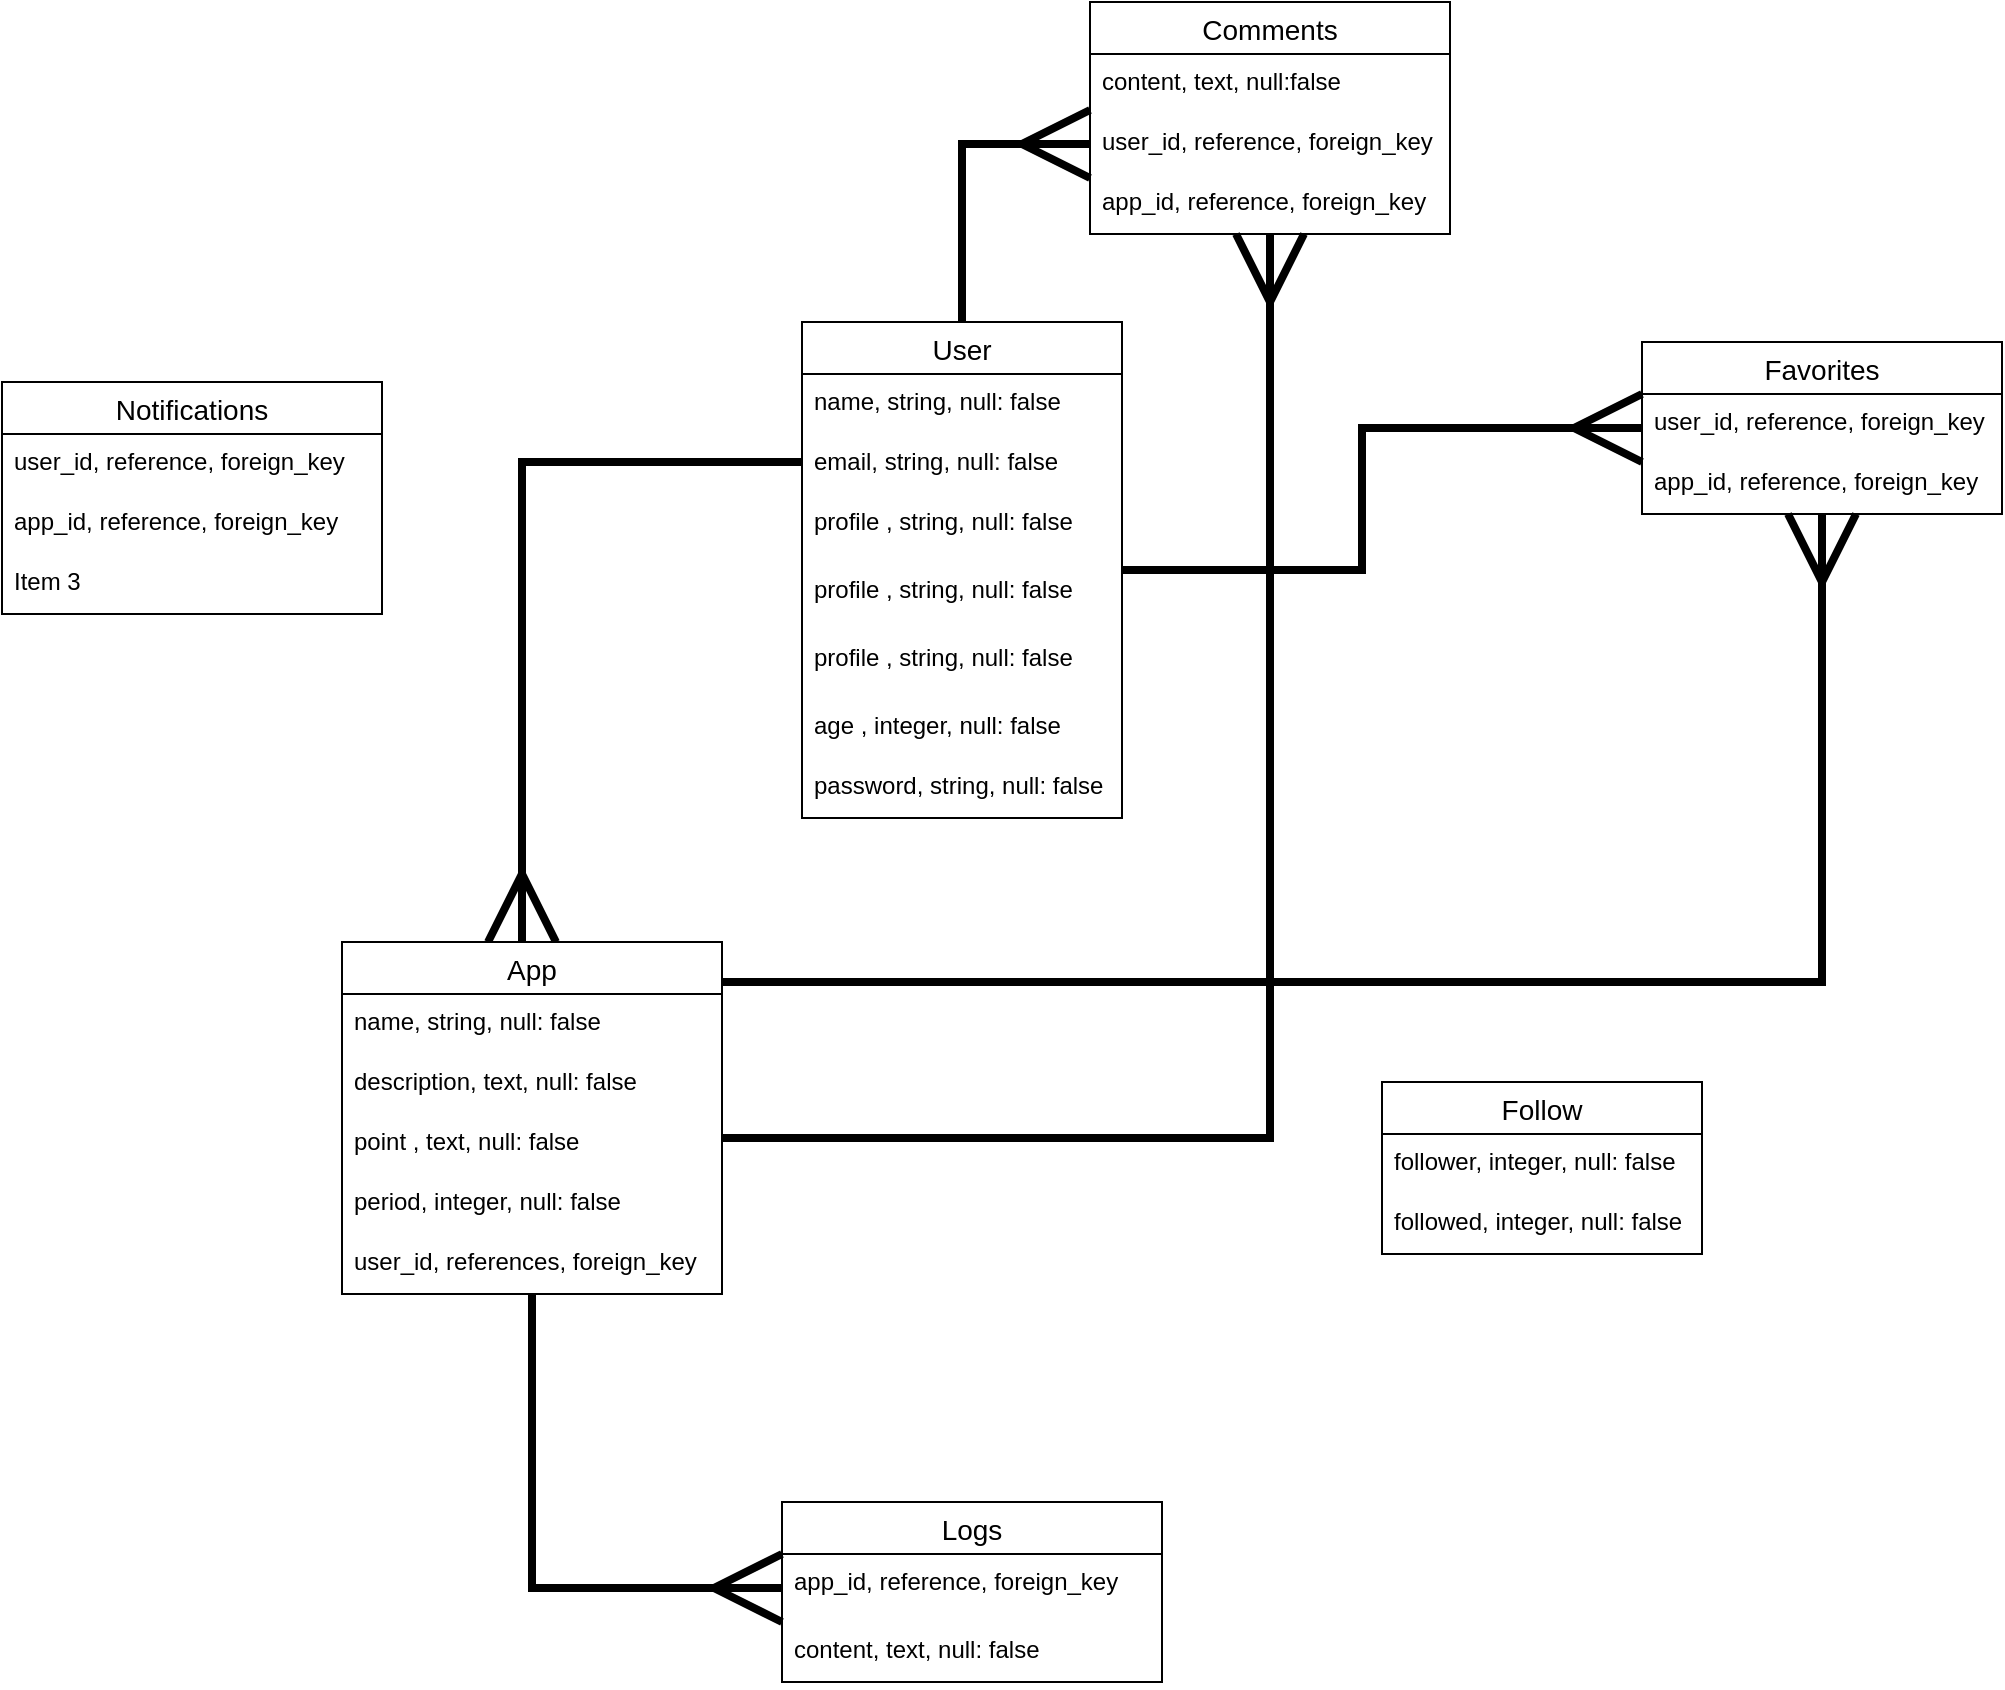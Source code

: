 <mxfile version="13.6.5">
    <diagram id="gFctYeej4TCBgLI8Y3g8" name="ページ1">
        <mxGraphModel dx="1988" dy="829" grid="1" gridSize="10" guides="1" tooltips="1" connect="1" arrows="1" fold="1" page="1" pageScale="1" pageWidth="827" pageHeight="1169" math="0" shadow="0">
            <root>
                <mxCell id="0"/>
                <mxCell id="1" parent="0"/>
                <mxCell id="4" style="edgeStyle=orthogonalEdgeStyle;rounded=0;orthogonalLoop=1;jettySize=auto;html=1;startArrow=none;startFill=0;strokeWidth=4;endSize=29;startSize=15;endArrow=ERmany;endFill=0;" edge="1" parent="1" source="YBv-haLRrLm1x0VcZB9g-1">
                    <mxGeometry relative="1" as="geometry">
                        <mxPoint x="130" y="570" as="targetPoint"/>
                        <Array as="points">
                            <mxPoint x="130" y="330"/>
                        </Array>
                    </mxGeometry>
                </mxCell>
                <mxCell id="14" style="edgeStyle=orthogonalEdgeStyle;rounded=0;orthogonalLoop=1;jettySize=auto;html=1;entryX=0;entryY=0.5;entryDx=0;entryDy=0;startArrow=none;startFill=0;startSize=15;endArrow=ERmany;endFill=0;endSize=29;strokeWidth=4;" edge="1" parent="1" source="YBv-haLRrLm1x0VcZB9g-1" target="7">
                    <mxGeometry relative="1" as="geometry">
                        <Array as="points">
                            <mxPoint x="350" y="171"/>
                        </Array>
                    </mxGeometry>
                </mxCell>
                <mxCell id="9" style="edgeStyle=orthogonalEdgeStyle;rounded=0;orthogonalLoop=1;jettySize=auto;html=1;startArrow=none;startFill=0;startSize=15;endArrow=ERmany;endFill=0;endSize=29;strokeWidth=4;" edge="1" parent="1" source="YBv-haLRrLm1x0VcZB9g-11" target="8">
                    <mxGeometry relative="1" as="geometry">
                        <mxPoint x="430" y="330" as="targetPoint"/>
                        <Array as="points">
                            <mxPoint x="504" y="668"/>
                        </Array>
                    </mxGeometry>
                </mxCell>
                <mxCell id="5" value="Comments" style="swimlane;fontStyle=0;childLayout=stackLayout;horizontal=1;startSize=26;horizontalStack=0;resizeParent=1;resizeParentMax=0;resizeLast=0;collapsible=1;marginBottom=0;align=center;fontSize=14;" vertex="1" parent="1">
                    <mxGeometry x="414" y="100" width="180" height="116" as="geometry"/>
                </mxCell>
                <mxCell id="6" value="content, text, null:false" style="text;strokeColor=none;fillColor=none;spacingLeft=4;spacingRight=4;overflow=hidden;rotatable=0;points=[[0,0.5],[1,0.5]];portConstraint=eastwest;fontSize=12;" vertex="1" parent="5">
                    <mxGeometry y="26" width="180" height="30" as="geometry"/>
                </mxCell>
                <mxCell id="7" value="user_id, reference, foreign_key" style="text;strokeColor=none;fillColor=none;spacingLeft=4;spacingRight=4;overflow=hidden;rotatable=0;points=[[0,0.5],[1,0.5]];portConstraint=eastwest;fontSize=12;" vertex="1" parent="5">
                    <mxGeometry y="56" width="180" height="30" as="geometry"/>
                </mxCell>
                <mxCell id="8" value="app_id, reference, foreign_key" style="text;strokeColor=none;fillColor=none;spacingLeft=4;spacingRight=4;overflow=hidden;rotatable=0;points=[[0,0.5],[1,0.5]];portConstraint=eastwest;fontSize=12;" vertex="1" parent="5">
                    <mxGeometry y="86" width="180" height="30" as="geometry"/>
                </mxCell>
                <mxCell id="19" style="edgeStyle=orthogonalEdgeStyle;rounded=0;orthogonalLoop=1;jettySize=auto;html=1;startArrow=none;startFill=0;startSize=15;endArrow=ERmany;endFill=0;endSize=29;strokeWidth=4;" edge="1" parent="1" source="YBv-haLRrLm1x0VcZB9g-1" target="10">
                    <mxGeometry relative="1" as="geometry">
                        <Array as="points"/>
                    </mxGeometry>
                </mxCell>
                <mxCell id="YBv-haLRrLm1x0VcZB9g-1" value="User" style="swimlane;fontStyle=0;childLayout=stackLayout;horizontal=1;startSize=26;horizontalStack=0;resizeParent=1;resizeParentMax=0;resizeLast=0;collapsible=1;marginBottom=0;align=center;fontSize=14;" parent="1" vertex="1">
                    <mxGeometry x="270" y="260" width="160" height="248" as="geometry">
                        <mxRectangle x="40" y="260" width="60" height="26" as="alternateBounds"/>
                    </mxGeometry>
                </mxCell>
                <mxCell id="YBv-haLRrLm1x0VcZB9g-2" value="name, string, null: false" style="text;strokeColor=none;fillColor=none;spacingLeft=4;spacingRight=4;overflow=hidden;rotatable=0;points=[[0,0.5],[1,0.5]];portConstraint=eastwest;fontSize=12;" parent="YBv-haLRrLm1x0VcZB9g-1" vertex="1">
                    <mxGeometry y="26" width="160" height="30" as="geometry"/>
                </mxCell>
                <mxCell id="YBv-haLRrLm1x0VcZB9g-3" value="email, string, null: false" style="text;strokeColor=none;fillColor=none;spacingLeft=4;spacingRight=4;overflow=hidden;rotatable=0;points=[[0,0.5],[1,0.5]];portConstraint=eastwest;fontSize=12;" parent="YBv-haLRrLm1x0VcZB9g-1" vertex="1">
                    <mxGeometry y="56" width="160" height="30" as="geometry"/>
                </mxCell>
                <mxCell id="YBv-haLRrLm1x0VcZB9g-4" value="profile , string, null: false" style="text;strokeColor=none;fillColor=none;spacingLeft=4;spacingRight=4;overflow=hidden;rotatable=0;points=[[0,0.5],[1,0.5]];portConstraint=eastwest;fontSize=12;" parent="YBv-haLRrLm1x0VcZB9g-1" vertex="1">
                    <mxGeometry y="86" width="160" height="34" as="geometry"/>
                </mxCell>
                <mxCell id="3" value="profile , string, null: false" style="text;strokeColor=none;fillColor=none;spacingLeft=4;spacingRight=4;overflow=hidden;rotatable=0;points=[[0,0.5],[1,0.5]];portConstraint=eastwest;fontSize=12;" vertex="1" parent="YBv-haLRrLm1x0VcZB9g-1">
                    <mxGeometry y="120" width="160" height="34" as="geometry"/>
                </mxCell>
                <mxCell id="27" value="profile , string, null: false" style="text;strokeColor=none;fillColor=none;spacingLeft=4;spacingRight=4;overflow=hidden;rotatable=0;points=[[0,0.5],[1,0.5]];portConstraint=eastwest;fontSize=12;" vertex="1" parent="YBv-haLRrLm1x0VcZB9g-1">
                    <mxGeometry y="154" width="160" height="34" as="geometry"/>
                </mxCell>
                <mxCell id="YBv-haLRrLm1x0VcZB9g-7" value="age , integer, null: false" style="text;strokeColor=none;fillColor=none;spacingLeft=4;spacingRight=4;overflow=hidden;rotatable=0;points=[[0,0.5],[1,0.5]];portConstraint=eastwest;fontSize=12;" parent="YBv-haLRrLm1x0VcZB9g-1" vertex="1">
                    <mxGeometry y="188" width="160" height="30" as="geometry"/>
                </mxCell>
                <mxCell id="YBv-haLRrLm1x0VcZB9g-8" value="password, string, null: false" style="text;strokeColor=none;fillColor=none;spacingLeft=4;spacingRight=4;overflow=hidden;rotatable=0;points=[[0,0.5],[1,0.5]];portConstraint=eastwest;fontSize=12;" parent="YBv-haLRrLm1x0VcZB9g-1" vertex="1">
                    <mxGeometry y="218" width="160" height="30" as="geometry"/>
                </mxCell>
                <mxCell id="20" style="edgeStyle=orthogonalEdgeStyle;rounded=0;orthogonalLoop=1;jettySize=auto;html=1;startArrow=none;startFill=0;startSize=15;endArrow=ERmany;endFill=0;endSize=29;strokeWidth=4;" edge="1" parent="1" source="YBv-haLRrLm1x0VcZB9g-11" target="10">
                    <mxGeometry relative="1" as="geometry">
                        <mxPoint x="600" y="440" as="targetPoint"/>
                        <Array as="points">
                            <mxPoint x="780" y="590"/>
                        </Array>
                    </mxGeometry>
                </mxCell>
                <mxCell id="26" style="edgeStyle=orthogonalEdgeStyle;rounded=0;orthogonalLoop=1;jettySize=auto;html=1;startArrow=none;startFill=0;startSize=15;endArrow=ERmany;endFill=0;endSize=29;strokeWidth=4;" edge="1" parent="1" source="YBv-haLRrLm1x0VcZB9g-11" target="22">
                    <mxGeometry relative="1" as="geometry"/>
                </mxCell>
                <mxCell id="YBv-haLRrLm1x0VcZB9g-11" value="App" style="swimlane;fontStyle=0;childLayout=stackLayout;horizontal=1;startSize=26;horizontalStack=0;resizeParent=1;resizeParentMax=0;resizeLast=0;collapsible=1;marginBottom=0;align=center;fontSize=14;" parent="1" vertex="1">
                    <mxGeometry x="40" y="570" width="190" height="176" as="geometry"/>
                </mxCell>
                <mxCell id="YBv-haLRrLm1x0VcZB9g-12" value="name, string, null: false" style="text;strokeColor=none;fillColor=none;spacingLeft=4;spacingRight=4;overflow=hidden;rotatable=0;points=[[0,0.5],[1,0.5]];portConstraint=eastwest;fontSize=12;" parent="YBv-haLRrLm1x0VcZB9g-11" vertex="1">
                    <mxGeometry y="26" width="190" height="30" as="geometry"/>
                </mxCell>
                <mxCell id="YBv-haLRrLm1x0VcZB9g-13" value="description, text, null: false" style="text;strokeColor=none;fillColor=none;spacingLeft=4;spacingRight=4;overflow=hidden;rotatable=0;points=[[0,0.5],[1,0.5]];portConstraint=eastwest;fontSize=12;" parent="YBv-haLRrLm1x0VcZB9g-11" vertex="1">
                    <mxGeometry y="56" width="190" height="30" as="geometry"/>
                </mxCell>
                <mxCell id="YBv-haLRrLm1x0VcZB9g-14" value="point , text, null: false" style="text;strokeColor=none;fillColor=none;spacingLeft=4;spacingRight=4;overflow=hidden;rotatable=0;points=[[0,0.5],[1,0.5]];portConstraint=eastwest;fontSize=12;" parent="YBv-haLRrLm1x0VcZB9g-11" vertex="1">
                    <mxGeometry y="86" width="190" height="30" as="geometry"/>
                </mxCell>
                <mxCell id="YBv-haLRrLm1x0VcZB9g-16" value="period, integer, null: false" style="text;strokeColor=none;fillColor=none;spacingLeft=4;spacingRight=4;overflow=hidden;rotatable=0;points=[[0,0.5],[1,0.5]];portConstraint=eastwest;fontSize=12;" parent="YBv-haLRrLm1x0VcZB9g-11" vertex="1">
                    <mxGeometry y="116" width="190" height="30" as="geometry"/>
                </mxCell>
                <mxCell id="YBv-haLRrLm1x0VcZB9g-15" value="user_id, references, foreign_key" style="text;strokeColor=none;fillColor=none;spacingLeft=4;spacingRight=4;overflow=hidden;rotatable=0;points=[[0,0.5],[1,0.5]];portConstraint=eastwest;fontSize=12;" parent="YBv-haLRrLm1x0VcZB9g-11" vertex="1">
                    <mxGeometry y="146" width="190" height="30" as="geometry"/>
                </mxCell>
                <mxCell id="15" value="Follow" style="swimlane;fontStyle=0;childLayout=stackLayout;horizontal=1;startSize=26;horizontalStack=0;resizeParent=1;resizeParentMax=0;resizeLast=0;collapsible=1;marginBottom=0;align=center;fontSize=14;" vertex="1" parent="1">
                    <mxGeometry x="560" y="640" width="160" height="86" as="geometry"/>
                </mxCell>
                <mxCell id="16" value="follower, integer, null: false" style="text;strokeColor=none;fillColor=none;spacingLeft=4;spacingRight=4;overflow=hidden;rotatable=0;points=[[0,0.5],[1,0.5]];portConstraint=eastwest;fontSize=12;" vertex="1" parent="15">
                    <mxGeometry y="26" width="160" height="30" as="geometry"/>
                </mxCell>
                <mxCell id="17" value="followed, integer, null: false" style="text;strokeColor=none;fillColor=none;spacingLeft=4;spacingRight=4;overflow=hidden;rotatable=0;points=[[0,0.5],[1,0.5]];portConstraint=eastwest;fontSize=12;" vertex="1" parent="15">
                    <mxGeometry y="56" width="160" height="30" as="geometry"/>
                </mxCell>
                <mxCell id="21" value="Logs" style="swimlane;fontStyle=0;childLayout=stackLayout;horizontal=1;startSize=26;horizontalStack=0;resizeParent=1;resizeParentMax=0;resizeLast=0;collapsible=1;marginBottom=0;align=center;fontSize=14;" vertex="1" parent="1">
                    <mxGeometry x="260" y="850" width="190" height="90" as="geometry"/>
                </mxCell>
                <mxCell id="22" value="app_id, reference, foreign_key" style="text;strokeColor=none;fillColor=none;spacingLeft=4;spacingRight=4;overflow=hidden;rotatable=0;points=[[0,0.5],[1,0.5]];portConstraint=eastwest;fontSize=12;" vertex="1" parent="21">
                    <mxGeometry y="26" width="190" height="34" as="geometry"/>
                </mxCell>
                <mxCell id="23" value="content, text, null: false" style="text;strokeColor=none;fillColor=none;spacingLeft=4;spacingRight=4;overflow=hidden;rotatable=0;points=[[0,0.5],[1,0.5]];portConstraint=eastwest;fontSize=12;" vertex="1" parent="21">
                    <mxGeometry y="60" width="190" height="30" as="geometry"/>
                </mxCell>
                <mxCell id="10" value="Favorites" style="swimlane;fontStyle=0;childLayout=stackLayout;horizontal=1;startSize=26;horizontalStack=0;resizeParent=1;resizeParentMax=0;resizeLast=0;collapsible=1;marginBottom=0;align=center;fontSize=14;" vertex="1" parent="1">
                    <mxGeometry x="690" y="270" width="180" height="86" as="geometry"/>
                </mxCell>
                <mxCell id="11" value="user_id, reference, foreign_key&#10;" style="text;strokeColor=none;fillColor=none;spacingLeft=4;spacingRight=4;overflow=hidden;rotatable=0;points=[[0,0.5],[1,0.5]];portConstraint=eastwest;fontSize=12;" vertex="1" parent="10">
                    <mxGeometry y="26" width="180" height="30" as="geometry"/>
                </mxCell>
                <mxCell id="12" value="app_id, reference, foreign_key" style="text;strokeColor=none;fillColor=none;spacingLeft=4;spacingRight=4;overflow=hidden;rotatable=0;points=[[0,0.5],[1,0.5]];portConstraint=eastwest;fontSize=12;" vertex="1" parent="10">
                    <mxGeometry y="56" width="180" height="30" as="geometry"/>
                </mxCell>
                <mxCell id="28" value="Notifications" style="swimlane;fontStyle=0;childLayout=stackLayout;horizontal=1;startSize=26;horizontalStack=0;resizeParent=1;resizeParentMax=0;resizeLast=0;collapsible=1;marginBottom=0;align=center;fontSize=14;" vertex="1" parent="1">
                    <mxGeometry x="-130" y="290" width="190" height="116" as="geometry"/>
                </mxCell>
                <mxCell id="29" value="user_id, reference, foreign_key" style="text;strokeColor=none;fillColor=none;spacingLeft=4;spacingRight=4;overflow=hidden;rotatable=0;points=[[0,0.5],[1,0.5]];portConstraint=eastwest;fontSize=12;" vertex="1" parent="28">
                    <mxGeometry y="26" width="190" height="30" as="geometry"/>
                </mxCell>
                <mxCell id="30" value="app_id, reference, foreign_key" style="text;strokeColor=none;fillColor=none;spacingLeft=4;spacingRight=4;overflow=hidden;rotatable=0;points=[[0,0.5],[1,0.5]];portConstraint=eastwest;fontSize=12;" vertex="1" parent="28">
                    <mxGeometry y="56" width="190" height="30" as="geometry"/>
                </mxCell>
                <mxCell id="31" value="Item 3" style="text;strokeColor=none;fillColor=none;spacingLeft=4;spacingRight=4;overflow=hidden;rotatable=0;points=[[0,0.5],[1,0.5]];portConstraint=eastwest;fontSize=12;" vertex="1" parent="28">
                    <mxGeometry y="86" width="190" height="30" as="geometry"/>
                </mxCell>
            </root>
        </mxGraphModel>
    </diagram>
</mxfile>